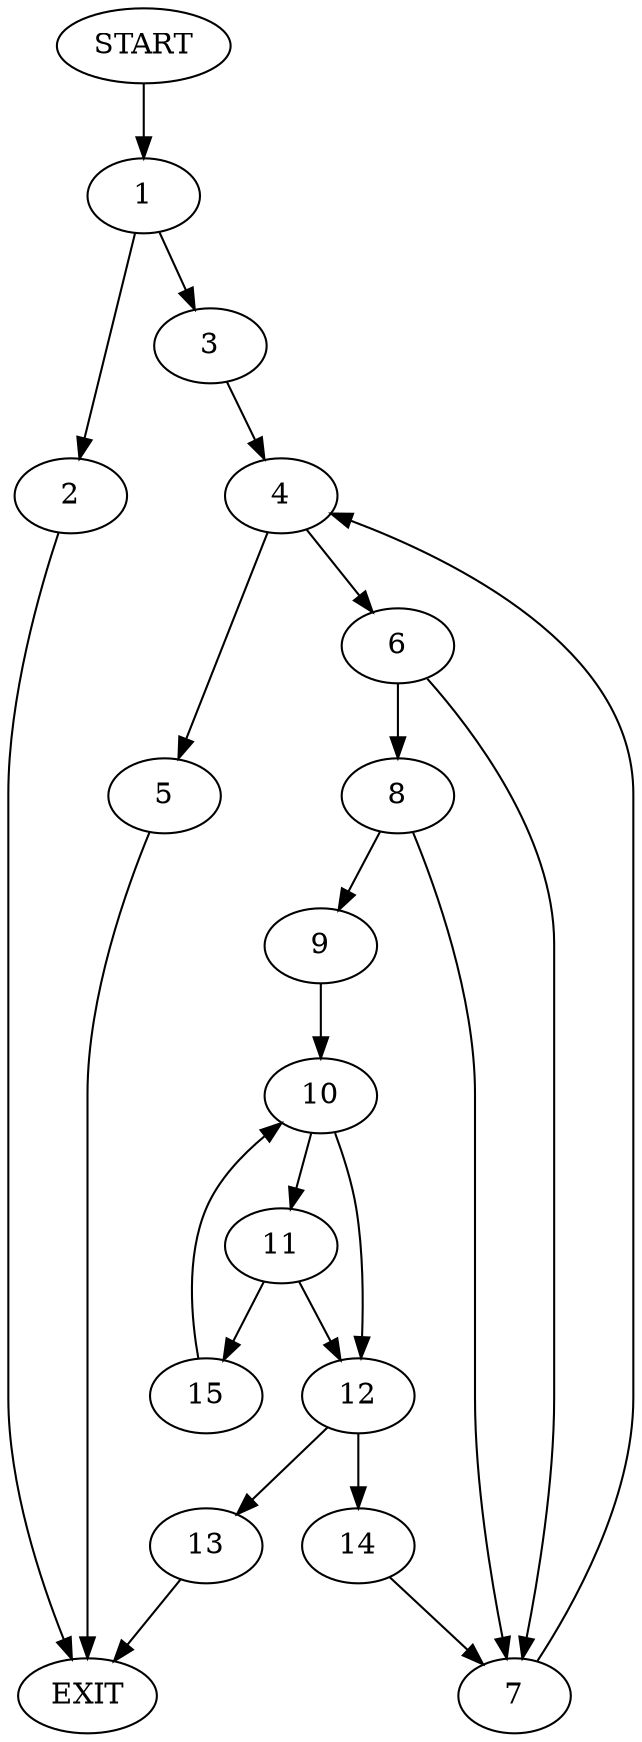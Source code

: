 digraph {
0 [label="START"]
16 [label="EXIT"]
0 -> 1
1 -> 2
1 -> 3
2 -> 16
3 -> 4
4 -> 5
4 -> 6
5 -> 16
6 -> 7
6 -> 8
7 -> 4
8 -> 7
8 -> 9
9 -> 10
10 -> 11
10 -> 12
12 -> 13
12 -> 14
11 -> 12
11 -> 15
15 -> 10
13 -> 16
14 -> 7
}
